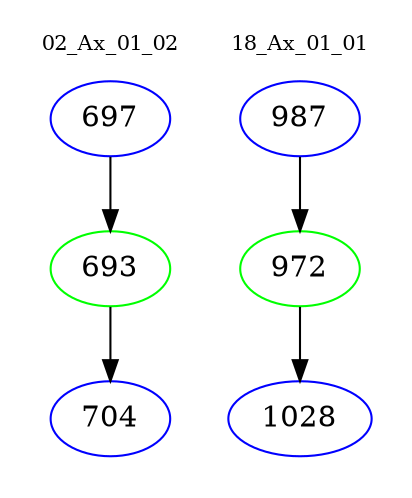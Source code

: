 digraph{
subgraph cluster_0 {
color = white
label = "02_Ax_01_02";
fontsize=10;
T0_697 [label="697", color="blue"]
T0_697 -> T0_693 [color="black"]
T0_693 [label="693", color="green"]
T0_693 -> T0_704 [color="black"]
T0_704 [label="704", color="blue"]
}
subgraph cluster_1 {
color = white
label = "18_Ax_01_01";
fontsize=10;
T1_987 [label="987", color="blue"]
T1_987 -> T1_972 [color="black"]
T1_972 [label="972", color="green"]
T1_972 -> T1_1028 [color="black"]
T1_1028 [label="1028", color="blue"]
}
}
